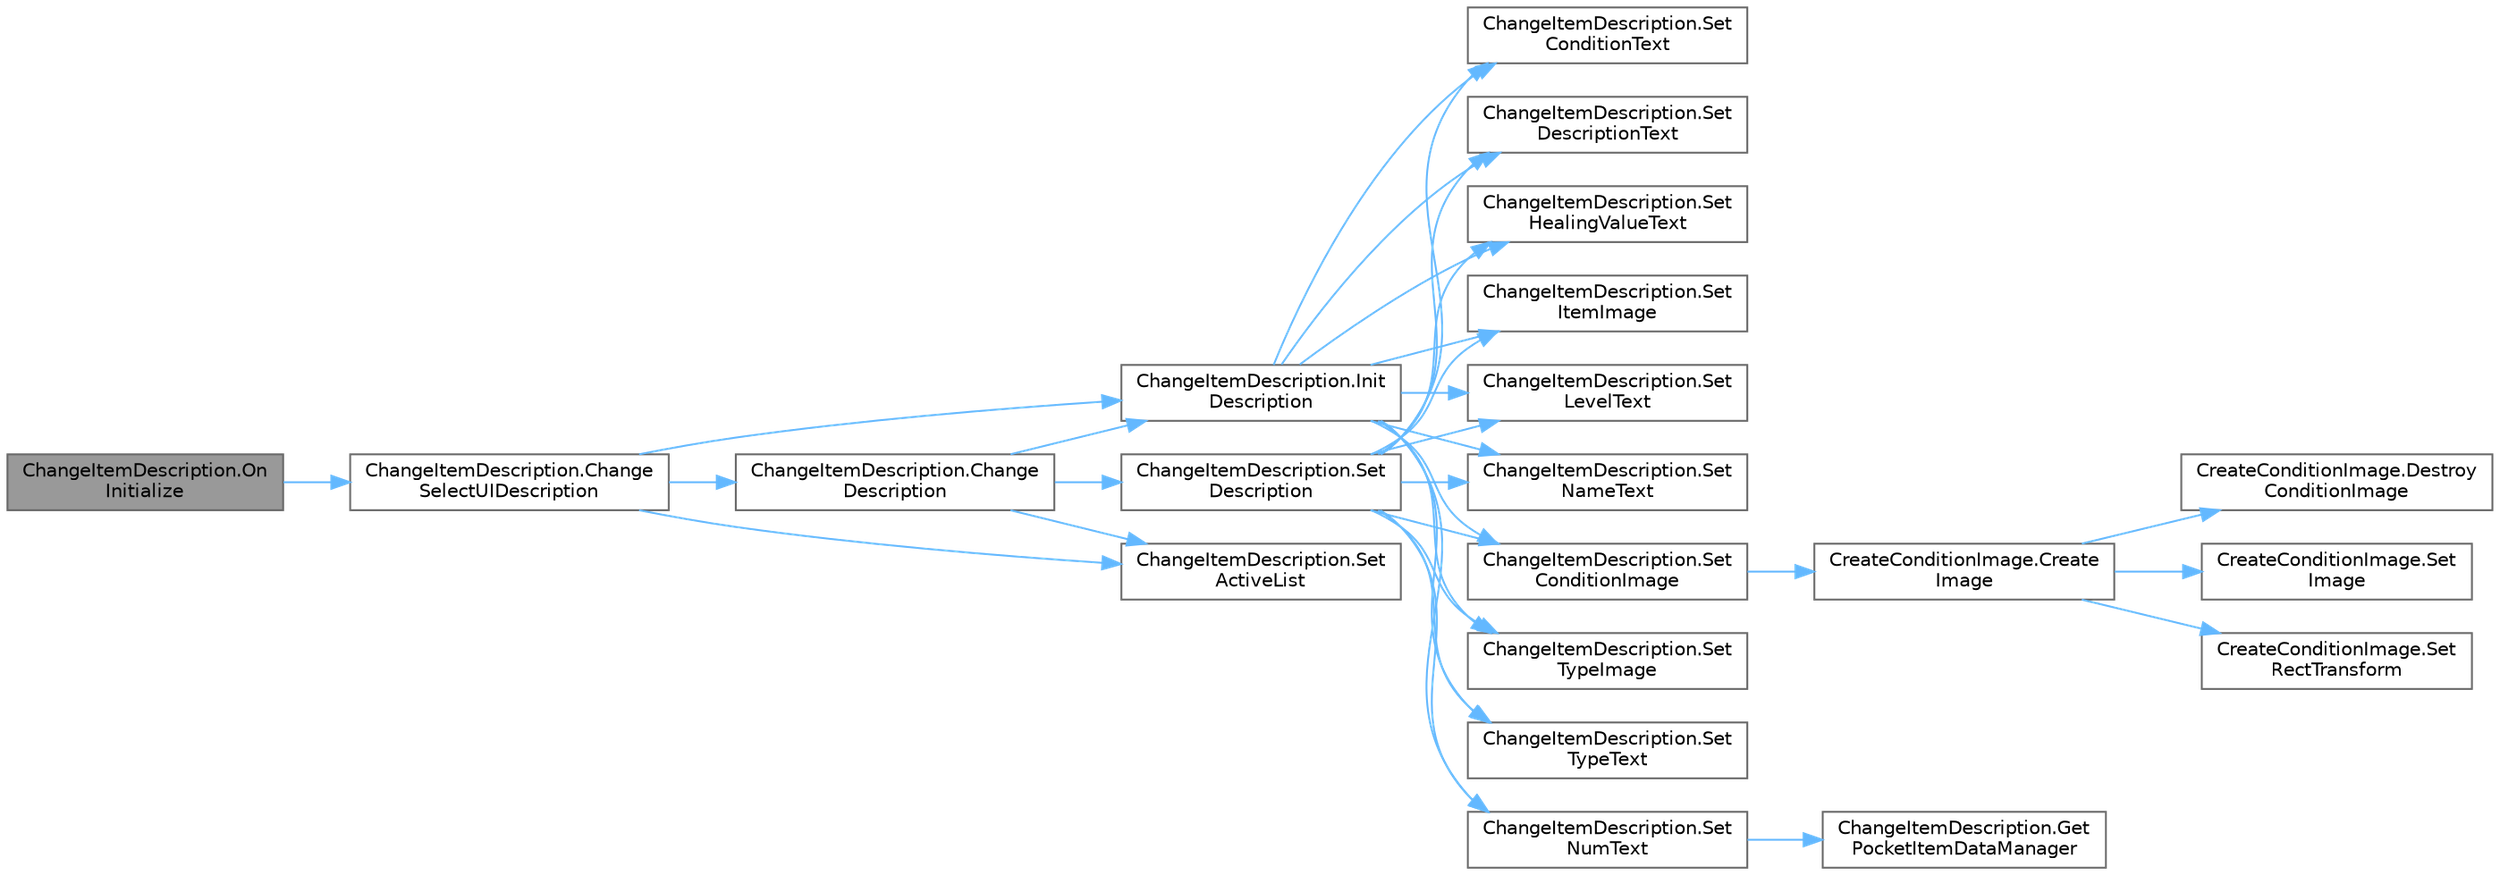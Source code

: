 digraph "ChangeItemDescription.OnInitialize"
{
 // LATEX_PDF_SIZE
  bgcolor="transparent";
  edge [fontname=Helvetica,fontsize=10,labelfontname=Helvetica,labelfontsize=10];
  node [fontname=Helvetica,fontsize=10,shape=box,height=0.2,width=0.4];
  rankdir="LR";
  Node1 [id="Node000001",label="ChangeItemDescription.On\lInitialize",height=0.2,width=0.4,color="gray40", fillcolor="grey60", style="filled", fontcolor="black",tooltip=" "];
  Node1 -> Node2 [id="edge33_Node000001_Node000002",color="steelblue1",style="solid",tooltip=" "];
  Node2 [id="Node000002",label="ChangeItemDescription.Change\lSelectUIDescription",height=0.2,width=0.4,color="grey40", fillcolor="white", style="filled",URL="$class_change_item_description.html#aacc81e0e1ff632ab53b5e50d2a0cddf8",tooltip=" "];
  Node2 -> Node3 [id="edge34_Node000002_Node000003",color="steelblue1",style="solid",tooltip=" "];
  Node3 [id="Node000003",label="ChangeItemDescription.Change\lDescription",height=0.2,width=0.4,color="grey40", fillcolor="white", style="filled",URL="$class_change_item_description.html#a39465c7eac4eeb08c1584153c2c32d4b",tooltip=" "];
  Node3 -> Node4 [id="edge35_Node000003_Node000004",color="steelblue1",style="solid",tooltip=" "];
  Node4 [id="Node000004",label="ChangeItemDescription.Init\lDescription",height=0.2,width=0.4,color="grey40", fillcolor="white", style="filled",URL="$class_change_item_description.html#a8fea78d4ad9d25fed84d8b30b905ad88",tooltip=" "];
  Node4 -> Node5 [id="edge36_Node000004_Node000005",color="steelblue1",style="solid",tooltip=" "];
  Node5 [id="Node000005",label="ChangeItemDescription.Set\lConditionImage",height=0.2,width=0.4,color="grey40", fillcolor="white", style="filled",URL="$class_change_item_description.html#aa185820af5921746ce678ddf4e957cf3",tooltip=" "];
  Node5 -> Node6 [id="edge37_Node000005_Node000006",color="steelblue1",style="solid",tooltip=" "];
  Node6 [id="Node000006",label="CreateConditionImage.Create\lImage",height=0.2,width=0.4,color="grey40", fillcolor="white", style="filled",URL="$class_create_condition_image.html#a9603eed3ccdae658bf880d2e557f02e6",tooltip=" "];
  Node6 -> Node7 [id="edge38_Node000006_Node000007",color="steelblue1",style="solid",tooltip=" "];
  Node7 [id="Node000007",label="CreateConditionImage.Destroy\lConditionImage",height=0.2,width=0.4,color="grey40", fillcolor="white", style="filled",URL="$class_create_condition_image.html#a159795bea19415be7c8e0fdad6a88c16",tooltip=" "];
  Node6 -> Node8 [id="edge39_Node000006_Node000008",color="steelblue1",style="solid",tooltip=" "];
  Node8 [id="Node000008",label="CreateConditionImage.Set\lImage",height=0.2,width=0.4,color="grey40", fillcolor="white", style="filled",URL="$class_create_condition_image.html#ab38aa7fcd00e6061cc361f1045c7a65f",tooltip=" "];
  Node6 -> Node9 [id="edge40_Node000006_Node000009",color="steelblue1",style="solid",tooltip=" "];
  Node9 [id="Node000009",label="CreateConditionImage.Set\lRectTransform",height=0.2,width=0.4,color="grey40", fillcolor="white", style="filled",URL="$class_create_condition_image.html#aef971bb4aaf167e2af69e71299a5164e",tooltip=" "];
  Node4 -> Node10 [id="edge41_Node000004_Node000010",color="steelblue1",style="solid",tooltip=" "];
  Node10 [id="Node000010",label="ChangeItemDescription.Set\lConditionText",height=0.2,width=0.4,color="grey40", fillcolor="white", style="filled",URL="$class_change_item_description.html#a9428b047a02113ad7d84e82e7c53347e",tooltip=" "];
  Node4 -> Node11 [id="edge42_Node000004_Node000011",color="steelblue1",style="solid",tooltip=" "];
  Node11 [id="Node000011",label="ChangeItemDescription.Set\lDescriptionText",height=0.2,width=0.4,color="grey40", fillcolor="white", style="filled",URL="$class_change_item_description.html#adb1ebfa967778858c3914e4bc5efbd0f",tooltip=" "];
  Node4 -> Node12 [id="edge43_Node000004_Node000012",color="steelblue1",style="solid",tooltip=" "];
  Node12 [id="Node000012",label="ChangeItemDescription.Set\lHealingValueText",height=0.2,width=0.4,color="grey40", fillcolor="white", style="filled",URL="$class_change_item_description.html#aa1b05f79f4eb415b9ca36d3af768fec4",tooltip=" "];
  Node4 -> Node13 [id="edge44_Node000004_Node000013",color="steelblue1",style="solid",tooltip=" "];
  Node13 [id="Node000013",label="ChangeItemDescription.Set\lItemImage",height=0.2,width=0.4,color="grey40", fillcolor="white", style="filled",URL="$class_change_item_description.html#a9f66e8cf3c8009b6029632d024c9ec31",tooltip=" "];
  Node4 -> Node14 [id="edge45_Node000004_Node000014",color="steelblue1",style="solid",tooltip=" "];
  Node14 [id="Node000014",label="ChangeItemDescription.Set\lLevelText",height=0.2,width=0.4,color="grey40", fillcolor="white", style="filled",URL="$class_change_item_description.html#ad8d9c84b5f93d3bbf430690f17a60f37",tooltip=" "];
  Node4 -> Node15 [id="edge46_Node000004_Node000015",color="steelblue1",style="solid",tooltip=" "];
  Node15 [id="Node000015",label="ChangeItemDescription.Set\lNameText",height=0.2,width=0.4,color="grey40", fillcolor="white", style="filled",URL="$class_change_item_description.html#a3ec87231626383d41e2880588e1b680f",tooltip=" "];
  Node4 -> Node16 [id="edge47_Node000004_Node000016",color="steelblue1",style="solid",tooltip=" "];
  Node16 [id="Node000016",label="ChangeItemDescription.Set\lNumText",height=0.2,width=0.4,color="grey40", fillcolor="white", style="filled",URL="$class_change_item_description.html#a5250daf10f3b969e12506a26baae64b7",tooltip=" "];
  Node16 -> Node17 [id="edge48_Node000016_Node000017",color="steelblue1",style="solid",tooltip=" "];
  Node17 [id="Node000017",label="ChangeItemDescription.Get\lPocketItemDataManager",height=0.2,width=0.4,color="grey40", fillcolor="white", style="filled",URL="$class_change_item_description.html#a93b44386a6c1982756a07f380a8e9716",tooltip=" "];
  Node4 -> Node18 [id="edge49_Node000004_Node000018",color="steelblue1",style="solid",tooltip=" "];
  Node18 [id="Node000018",label="ChangeItemDescription.Set\lTypeImage",height=0.2,width=0.4,color="grey40", fillcolor="white", style="filled",URL="$class_change_item_description.html#a8c37b1ca4fad6670c3b9c105ac77e706",tooltip=" "];
  Node4 -> Node19 [id="edge50_Node000004_Node000019",color="steelblue1",style="solid",tooltip=" "];
  Node19 [id="Node000019",label="ChangeItemDescription.Set\lTypeText",height=0.2,width=0.4,color="grey40", fillcolor="white", style="filled",URL="$class_change_item_description.html#a7611e7ccedb5b7ae0e7ba93c0721f296",tooltip=" "];
  Node3 -> Node20 [id="edge51_Node000003_Node000020",color="steelblue1",style="solid",tooltip=" "];
  Node20 [id="Node000020",label="ChangeItemDescription.Set\lActiveList",height=0.2,width=0.4,color="grey40", fillcolor="white", style="filled",URL="$class_change_item_description.html#a25731aff5117c8141b0f5daf41dd9988",tooltip=" "];
  Node3 -> Node21 [id="edge52_Node000003_Node000021",color="steelblue1",style="solid",tooltip=" "];
  Node21 [id="Node000021",label="ChangeItemDescription.Set\lDescription",height=0.2,width=0.4,color="grey40", fillcolor="white", style="filled",URL="$class_change_item_description.html#a80f1cb0c60ae117de04d58a221747612",tooltip=" "];
  Node21 -> Node5 [id="edge53_Node000021_Node000005",color="steelblue1",style="solid",tooltip=" "];
  Node21 -> Node10 [id="edge54_Node000021_Node000010",color="steelblue1",style="solid",tooltip=" "];
  Node21 -> Node11 [id="edge55_Node000021_Node000011",color="steelblue1",style="solid",tooltip=" "];
  Node21 -> Node12 [id="edge56_Node000021_Node000012",color="steelblue1",style="solid",tooltip=" "];
  Node21 -> Node13 [id="edge57_Node000021_Node000013",color="steelblue1",style="solid",tooltip=" "];
  Node21 -> Node14 [id="edge58_Node000021_Node000014",color="steelblue1",style="solid",tooltip=" "];
  Node21 -> Node15 [id="edge59_Node000021_Node000015",color="steelblue1",style="solid",tooltip=" "];
  Node21 -> Node16 [id="edge60_Node000021_Node000016",color="steelblue1",style="solid",tooltip=" "];
  Node21 -> Node18 [id="edge61_Node000021_Node000018",color="steelblue1",style="solid",tooltip=" "];
  Node21 -> Node19 [id="edge62_Node000021_Node000019",color="steelblue1",style="solid",tooltip=" "];
  Node2 -> Node4 [id="edge63_Node000002_Node000004",color="steelblue1",style="solid",tooltip=" "];
  Node2 -> Node20 [id="edge64_Node000002_Node000020",color="steelblue1",style="solid",tooltip=" "];
}
